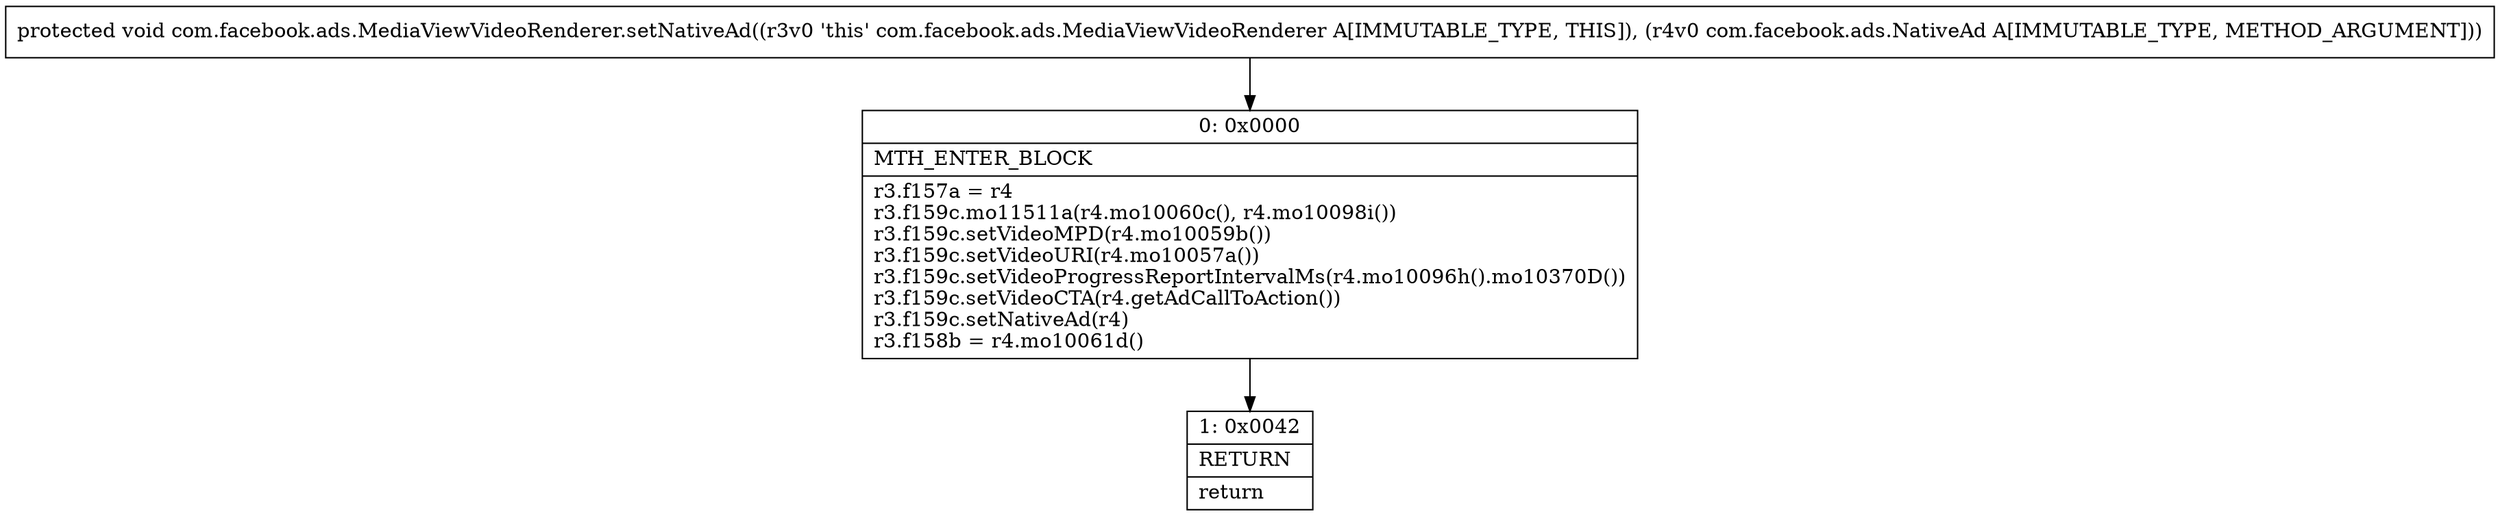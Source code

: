 digraph "CFG forcom.facebook.ads.MediaViewVideoRenderer.setNativeAd(Lcom\/facebook\/ads\/NativeAd;)V" {
Node_0 [shape=record,label="{0\:\ 0x0000|MTH_ENTER_BLOCK\l|r3.f157a = r4\lr3.f159c.mo11511a(r4.mo10060c(), r4.mo10098i())\lr3.f159c.setVideoMPD(r4.mo10059b())\lr3.f159c.setVideoURI(r4.mo10057a())\lr3.f159c.setVideoProgressReportIntervalMs(r4.mo10096h().mo10370D())\lr3.f159c.setVideoCTA(r4.getAdCallToAction())\lr3.f159c.setNativeAd(r4)\lr3.f158b = r4.mo10061d()\l}"];
Node_1 [shape=record,label="{1\:\ 0x0042|RETURN\l|return\l}"];
MethodNode[shape=record,label="{protected void com.facebook.ads.MediaViewVideoRenderer.setNativeAd((r3v0 'this' com.facebook.ads.MediaViewVideoRenderer A[IMMUTABLE_TYPE, THIS]), (r4v0 com.facebook.ads.NativeAd A[IMMUTABLE_TYPE, METHOD_ARGUMENT])) }"];
MethodNode -> Node_0;
Node_0 -> Node_1;
}

